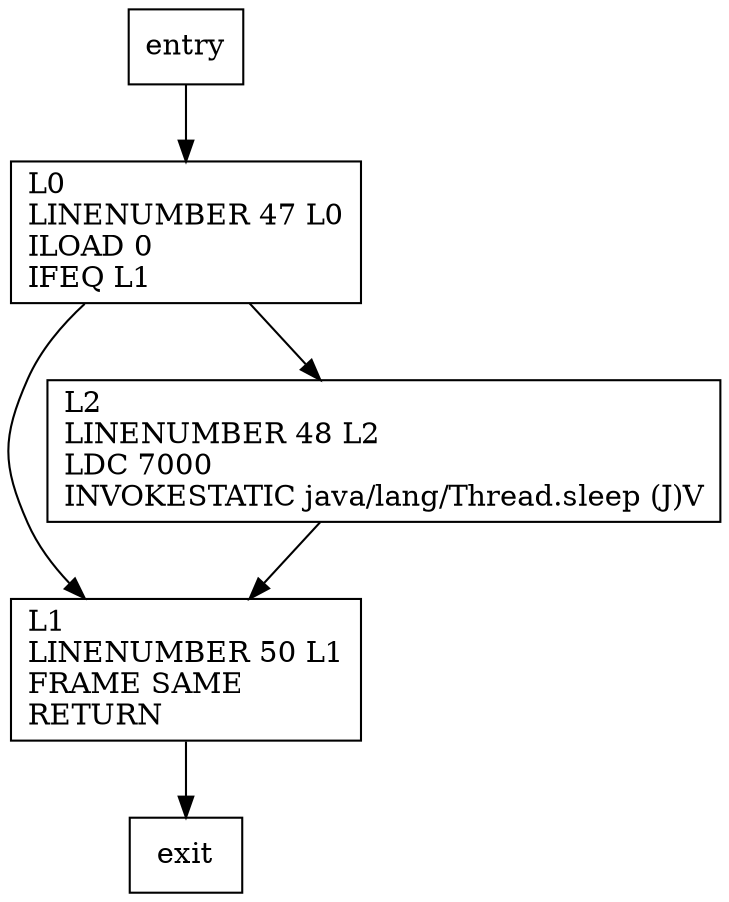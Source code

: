 digraph moo {
node [shape=record];
641853239 [label="L0\lLINENUMBER 47 L0\lILOAD 0\lIFEQ L1\l"];
1920467934 [label="L1\lLINENUMBER 50 L1\lFRAME SAME\lRETURN\l"];
1883840933 [label="L2\lLINENUMBER 48 L2\lLDC 7000\lINVOKESTATIC java/lang/Thread.sleep (J)V\l"];
entry;
exit;
entry -> 641853239;
641853239 -> 1920467934;
641853239 -> 1883840933;
1920467934 -> exit;
1883840933 -> 1920467934;
}
